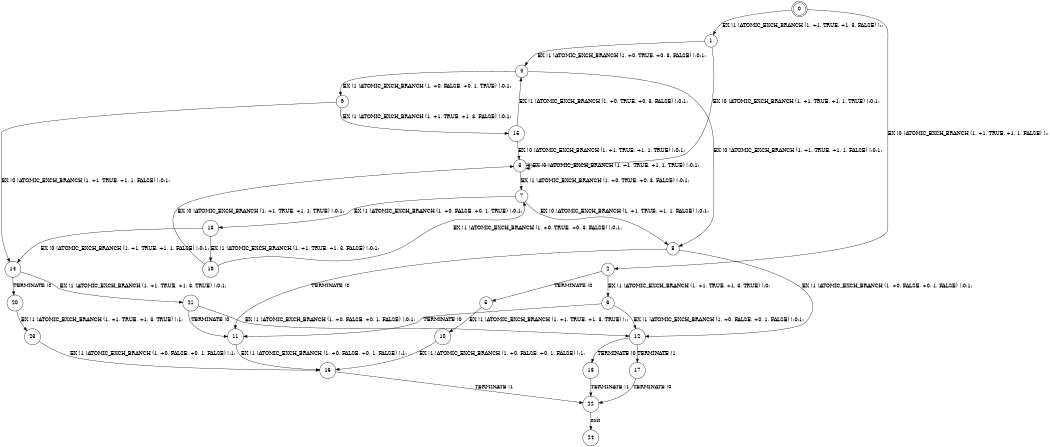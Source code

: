 digraph BCG {
size = "7, 10.5";
center = TRUE;
node [shape = circle];
0 [peripheries = 2];
0 -> 1 [label = "EX !1 !ATOMIC_EXCH_BRANCH (1, +1, TRUE, +1, 3, FALSE) !::"];
0 -> 2 [label = "EX !0 !ATOMIC_EXCH_BRANCH (1, +1, TRUE, +1, 1, FALSE) !::"];
1 -> 3 [label = "EX !0 !ATOMIC_EXCH_BRANCH (1, +1, TRUE, +1, 1, TRUE) !:0:1:"];
1 -> 4 [label = "EX !1 !ATOMIC_EXCH_BRANCH (1, +0, TRUE, +0, 3, FALSE) !:0:1:"];
2 -> 5 [label = "TERMINATE !0"];
2 -> 6 [label = "EX !1 !ATOMIC_EXCH_BRANCH (1, +1, TRUE, +1, 3, TRUE) !:0:"];
3 -> 7 [label = "EX !1 !ATOMIC_EXCH_BRANCH (1, +0, TRUE, +0, 3, FALSE) !:0:1:"];
3 -> 3 [label = "EX !0 !ATOMIC_EXCH_BRANCH (1, +1, TRUE, +1, 1, TRUE) !:0:1:"];
4 -> 8 [label = "EX !0 !ATOMIC_EXCH_BRANCH (1, +1, TRUE, +1, 1, FALSE) !:0:1:"];
4 -> 9 [label = "EX !1 !ATOMIC_EXCH_BRANCH (1, +0, FALSE, +0, 1, TRUE) !:0:1:"];
5 -> 10 [label = "EX !1 !ATOMIC_EXCH_BRANCH (1, +1, TRUE, +1, 3, TRUE) !::"];
6 -> 11 [label = "TERMINATE !0"];
6 -> 12 [label = "EX !1 !ATOMIC_EXCH_BRANCH (1, +0, FALSE, +0, 1, FALSE) !:0:1:"];
7 -> 13 [label = "EX !1 !ATOMIC_EXCH_BRANCH (1, +0, FALSE, +0, 1, TRUE) !:0:1:"];
7 -> 8 [label = "EX !0 !ATOMIC_EXCH_BRANCH (1, +1, TRUE, +1, 1, FALSE) !:0:1:"];
8 -> 11 [label = "TERMINATE !0"];
8 -> 12 [label = "EX !1 !ATOMIC_EXCH_BRANCH (1, +0, FALSE, +0, 1, FALSE) !:0:1:"];
9 -> 14 [label = "EX !0 !ATOMIC_EXCH_BRANCH (1, +1, TRUE, +1, 1, FALSE) !:0:1:"];
9 -> 15 [label = "EX !1 !ATOMIC_EXCH_BRANCH (1, +1, TRUE, +1, 3, FALSE) !:0:1:"];
10 -> 16 [label = "EX !1 !ATOMIC_EXCH_BRANCH (1, +0, FALSE, +0, 1, FALSE) !:1:"];
11 -> 16 [label = "EX !1 !ATOMIC_EXCH_BRANCH (1, +0, FALSE, +0, 1, FALSE) !:1:"];
12 -> 17 [label = "TERMINATE !1"];
12 -> 18 [label = "TERMINATE !0"];
13 -> 19 [label = "EX !1 !ATOMIC_EXCH_BRANCH (1, +1, TRUE, +1, 3, FALSE) !:0:1:"];
13 -> 14 [label = "EX !0 !ATOMIC_EXCH_BRANCH (1, +1, TRUE, +1, 1, FALSE) !:0:1:"];
14 -> 20 [label = "TERMINATE !0"];
14 -> 21 [label = "EX !1 !ATOMIC_EXCH_BRANCH (1, +1, TRUE, +1, 3, TRUE) !:0:1:"];
15 -> 3 [label = "EX !0 !ATOMIC_EXCH_BRANCH (1, +1, TRUE, +1, 1, TRUE) !:0:1:"];
15 -> 4 [label = "EX !1 !ATOMIC_EXCH_BRANCH (1, +0, TRUE, +0, 3, FALSE) !:0:1:"];
16 -> 22 [label = "TERMINATE !1"];
17 -> 22 [label = "TERMINATE !0"];
18 -> 22 [label = "TERMINATE !1"];
19 -> 7 [label = "EX !1 !ATOMIC_EXCH_BRANCH (1, +0, TRUE, +0, 3, FALSE) !:0:1:"];
19 -> 3 [label = "EX !0 !ATOMIC_EXCH_BRANCH (1, +1, TRUE, +1, 1, TRUE) !:0:1:"];
20 -> 23 [label = "EX !1 !ATOMIC_EXCH_BRANCH (1, +1, TRUE, +1, 3, TRUE) !:1:"];
21 -> 11 [label = "TERMINATE !0"];
21 -> 12 [label = "EX !1 !ATOMIC_EXCH_BRANCH (1, +0, FALSE, +0, 1, FALSE) !:0:1:"];
22 -> 24 [label = "exit"];
23 -> 16 [label = "EX !1 !ATOMIC_EXCH_BRANCH (1, +0, FALSE, +0, 1, FALSE) !:1:"];
}
